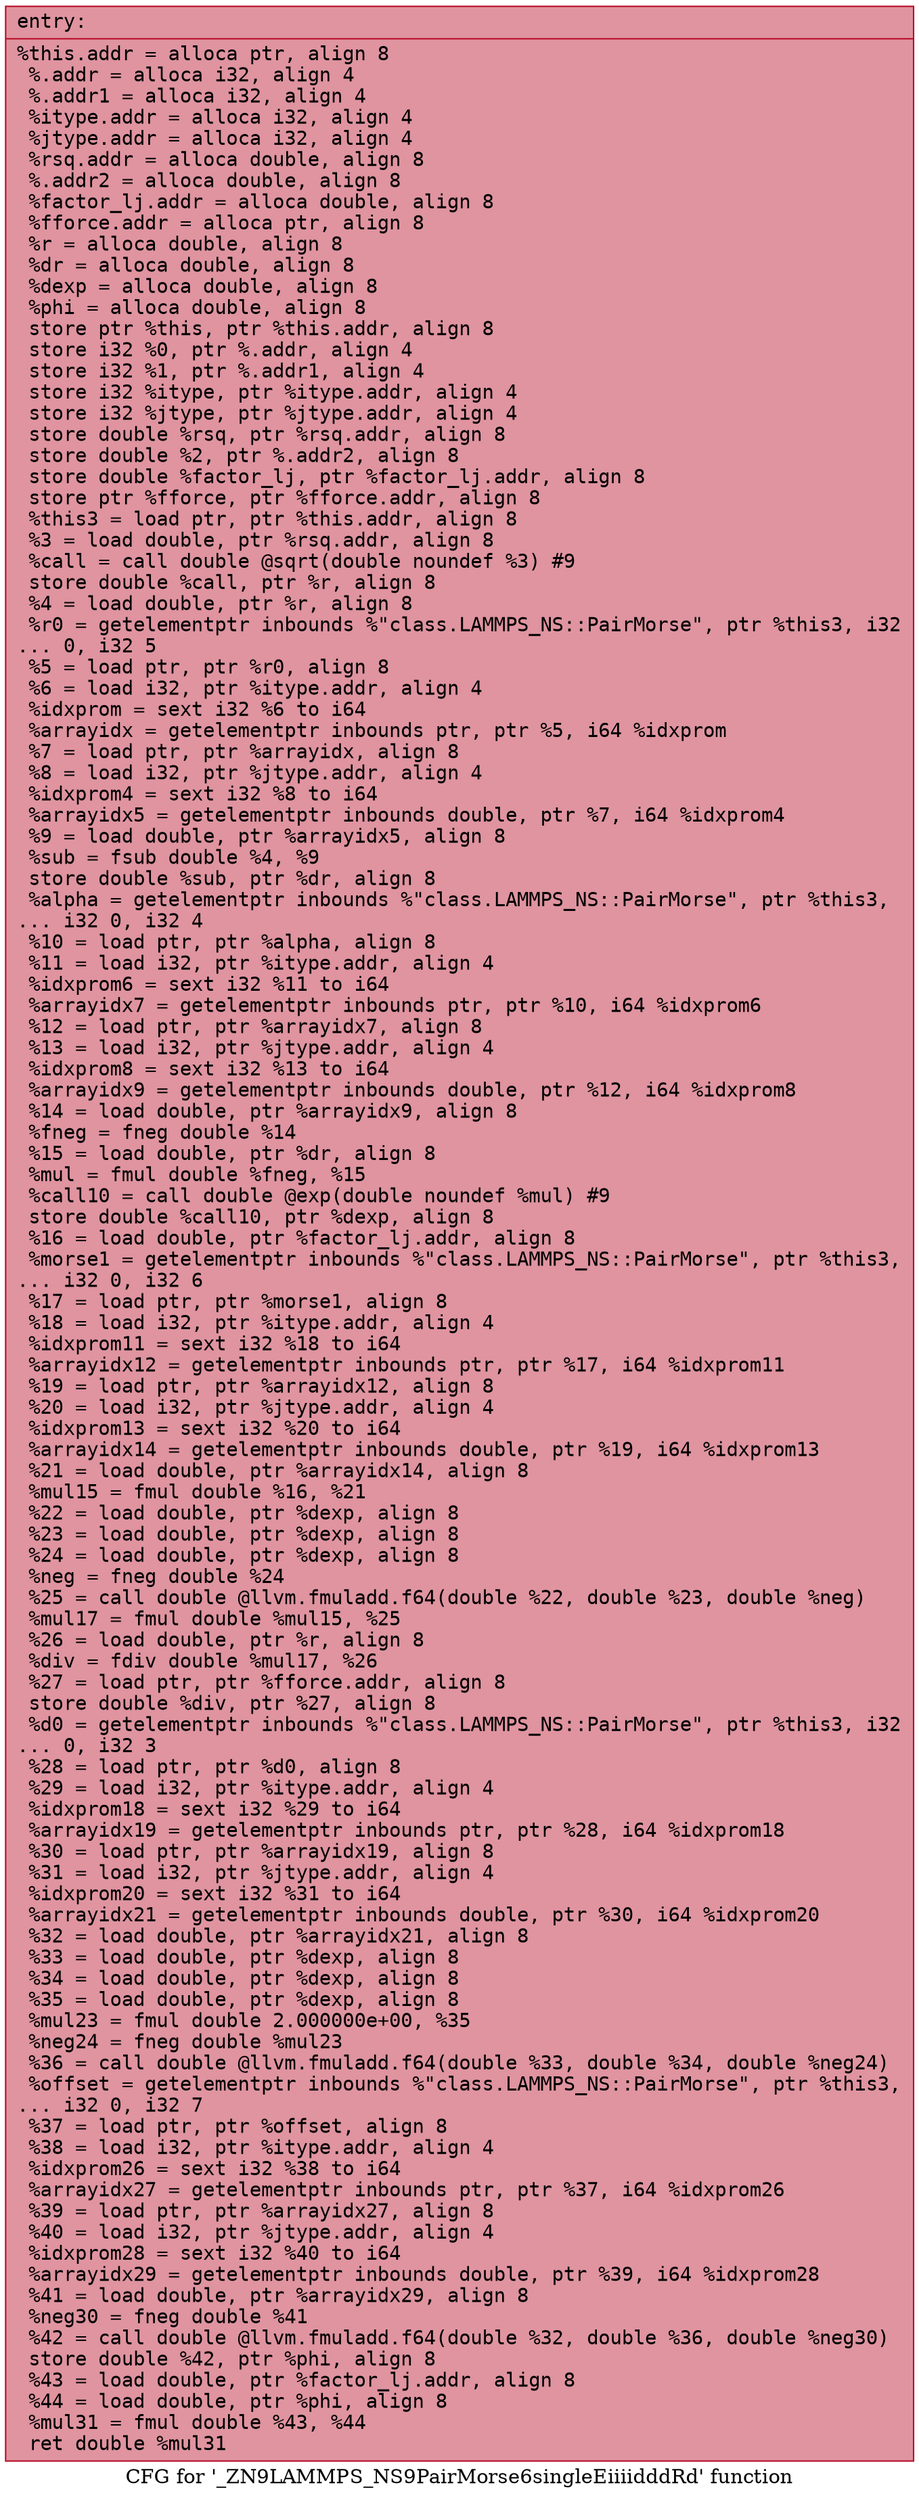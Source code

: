 digraph "CFG for '_ZN9LAMMPS_NS9PairMorse6singleEiiiidddRd' function" {
	label="CFG for '_ZN9LAMMPS_NS9PairMorse6singleEiiiidddRd' function";

	Node0x562dfdfadfc0 [shape=record,color="#b70d28ff", style=filled, fillcolor="#b70d2870" fontname="Courier",label="{entry:\l|  %this.addr = alloca ptr, align 8\l  %.addr = alloca i32, align 4\l  %.addr1 = alloca i32, align 4\l  %itype.addr = alloca i32, align 4\l  %jtype.addr = alloca i32, align 4\l  %rsq.addr = alloca double, align 8\l  %.addr2 = alloca double, align 8\l  %factor_lj.addr = alloca double, align 8\l  %fforce.addr = alloca ptr, align 8\l  %r = alloca double, align 8\l  %dr = alloca double, align 8\l  %dexp = alloca double, align 8\l  %phi = alloca double, align 8\l  store ptr %this, ptr %this.addr, align 8\l  store i32 %0, ptr %.addr, align 4\l  store i32 %1, ptr %.addr1, align 4\l  store i32 %itype, ptr %itype.addr, align 4\l  store i32 %jtype, ptr %jtype.addr, align 4\l  store double %rsq, ptr %rsq.addr, align 8\l  store double %2, ptr %.addr2, align 8\l  store double %factor_lj, ptr %factor_lj.addr, align 8\l  store ptr %fforce, ptr %fforce.addr, align 8\l  %this3 = load ptr, ptr %this.addr, align 8\l  %3 = load double, ptr %rsq.addr, align 8\l  %call = call double @sqrt(double noundef %3) #9\l  store double %call, ptr %r, align 8\l  %4 = load double, ptr %r, align 8\l  %r0 = getelementptr inbounds %\"class.LAMMPS_NS::PairMorse\", ptr %this3, i32\l... 0, i32 5\l  %5 = load ptr, ptr %r0, align 8\l  %6 = load i32, ptr %itype.addr, align 4\l  %idxprom = sext i32 %6 to i64\l  %arrayidx = getelementptr inbounds ptr, ptr %5, i64 %idxprom\l  %7 = load ptr, ptr %arrayidx, align 8\l  %8 = load i32, ptr %jtype.addr, align 4\l  %idxprom4 = sext i32 %8 to i64\l  %arrayidx5 = getelementptr inbounds double, ptr %7, i64 %idxprom4\l  %9 = load double, ptr %arrayidx5, align 8\l  %sub = fsub double %4, %9\l  store double %sub, ptr %dr, align 8\l  %alpha = getelementptr inbounds %\"class.LAMMPS_NS::PairMorse\", ptr %this3,\l... i32 0, i32 4\l  %10 = load ptr, ptr %alpha, align 8\l  %11 = load i32, ptr %itype.addr, align 4\l  %idxprom6 = sext i32 %11 to i64\l  %arrayidx7 = getelementptr inbounds ptr, ptr %10, i64 %idxprom6\l  %12 = load ptr, ptr %arrayidx7, align 8\l  %13 = load i32, ptr %jtype.addr, align 4\l  %idxprom8 = sext i32 %13 to i64\l  %arrayidx9 = getelementptr inbounds double, ptr %12, i64 %idxprom8\l  %14 = load double, ptr %arrayidx9, align 8\l  %fneg = fneg double %14\l  %15 = load double, ptr %dr, align 8\l  %mul = fmul double %fneg, %15\l  %call10 = call double @exp(double noundef %mul) #9\l  store double %call10, ptr %dexp, align 8\l  %16 = load double, ptr %factor_lj.addr, align 8\l  %morse1 = getelementptr inbounds %\"class.LAMMPS_NS::PairMorse\", ptr %this3,\l... i32 0, i32 6\l  %17 = load ptr, ptr %morse1, align 8\l  %18 = load i32, ptr %itype.addr, align 4\l  %idxprom11 = sext i32 %18 to i64\l  %arrayidx12 = getelementptr inbounds ptr, ptr %17, i64 %idxprom11\l  %19 = load ptr, ptr %arrayidx12, align 8\l  %20 = load i32, ptr %jtype.addr, align 4\l  %idxprom13 = sext i32 %20 to i64\l  %arrayidx14 = getelementptr inbounds double, ptr %19, i64 %idxprom13\l  %21 = load double, ptr %arrayidx14, align 8\l  %mul15 = fmul double %16, %21\l  %22 = load double, ptr %dexp, align 8\l  %23 = load double, ptr %dexp, align 8\l  %24 = load double, ptr %dexp, align 8\l  %neg = fneg double %24\l  %25 = call double @llvm.fmuladd.f64(double %22, double %23, double %neg)\l  %mul17 = fmul double %mul15, %25\l  %26 = load double, ptr %r, align 8\l  %div = fdiv double %mul17, %26\l  %27 = load ptr, ptr %fforce.addr, align 8\l  store double %div, ptr %27, align 8\l  %d0 = getelementptr inbounds %\"class.LAMMPS_NS::PairMorse\", ptr %this3, i32\l... 0, i32 3\l  %28 = load ptr, ptr %d0, align 8\l  %29 = load i32, ptr %itype.addr, align 4\l  %idxprom18 = sext i32 %29 to i64\l  %arrayidx19 = getelementptr inbounds ptr, ptr %28, i64 %idxprom18\l  %30 = load ptr, ptr %arrayidx19, align 8\l  %31 = load i32, ptr %jtype.addr, align 4\l  %idxprom20 = sext i32 %31 to i64\l  %arrayidx21 = getelementptr inbounds double, ptr %30, i64 %idxprom20\l  %32 = load double, ptr %arrayidx21, align 8\l  %33 = load double, ptr %dexp, align 8\l  %34 = load double, ptr %dexp, align 8\l  %35 = load double, ptr %dexp, align 8\l  %mul23 = fmul double 2.000000e+00, %35\l  %neg24 = fneg double %mul23\l  %36 = call double @llvm.fmuladd.f64(double %33, double %34, double %neg24)\l  %offset = getelementptr inbounds %\"class.LAMMPS_NS::PairMorse\", ptr %this3,\l... i32 0, i32 7\l  %37 = load ptr, ptr %offset, align 8\l  %38 = load i32, ptr %itype.addr, align 4\l  %idxprom26 = sext i32 %38 to i64\l  %arrayidx27 = getelementptr inbounds ptr, ptr %37, i64 %idxprom26\l  %39 = load ptr, ptr %arrayidx27, align 8\l  %40 = load i32, ptr %jtype.addr, align 4\l  %idxprom28 = sext i32 %40 to i64\l  %arrayidx29 = getelementptr inbounds double, ptr %39, i64 %idxprom28\l  %41 = load double, ptr %arrayidx29, align 8\l  %neg30 = fneg double %41\l  %42 = call double @llvm.fmuladd.f64(double %32, double %36, double %neg30)\l  store double %42, ptr %phi, align 8\l  %43 = load double, ptr %factor_lj.addr, align 8\l  %44 = load double, ptr %phi, align 8\l  %mul31 = fmul double %43, %44\l  ret double %mul31\l}"];
}
